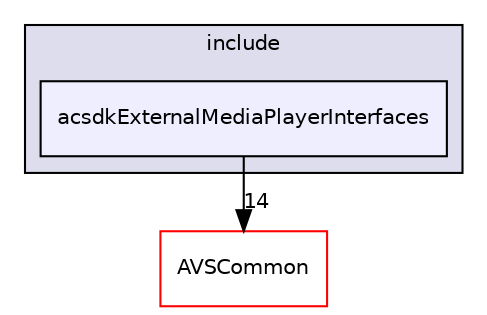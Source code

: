 digraph "/workplace/avs-device-sdk/capabilities/ExternalMediaPlayer/acsdkExternalMediaPlayerInterfaces/include/acsdkExternalMediaPlayerInterfaces" {
  compound=true
  node [ fontsize="10", fontname="Helvetica"];
  edge [ labelfontsize="10", labelfontname="Helvetica"];
  subgraph clusterdir_3491af9c7a0337dc87347d0c47f83a8a {
    graph [ bgcolor="#ddddee", pencolor="black", label="include" fontname="Helvetica", fontsize="10", URL="dir_3491af9c7a0337dc87347d0c47f83a8a.html"]
  dir_0e87473c8cbd4c2d71e94e6fe2938ed0 [shape=box, label="acsdkExternalMediaPlayerInterfaces", style="filled", fillcolor="#eeeeff", pencolor="black", URL="dir_0e87473c8cbd4c2d71e94e6fe2938ed0.html"];
  }
  dir_13e65effb2bde530b17b3d5eefcd0266 [shape=box label="AVSCommon" fillcolor="white" style="filled" color="red" URL="dir_13e65effb2bde530b17b3d5eefcd0266.html"];
  dir_0e87473c8cbd4c2d71e94e6fe2938ed0->dir_13e65effb2bde530b17b3d5eefcd0266 [headlabel="14", labeldistance=1.5 headhref="dir_000335_000017.html"];
}
